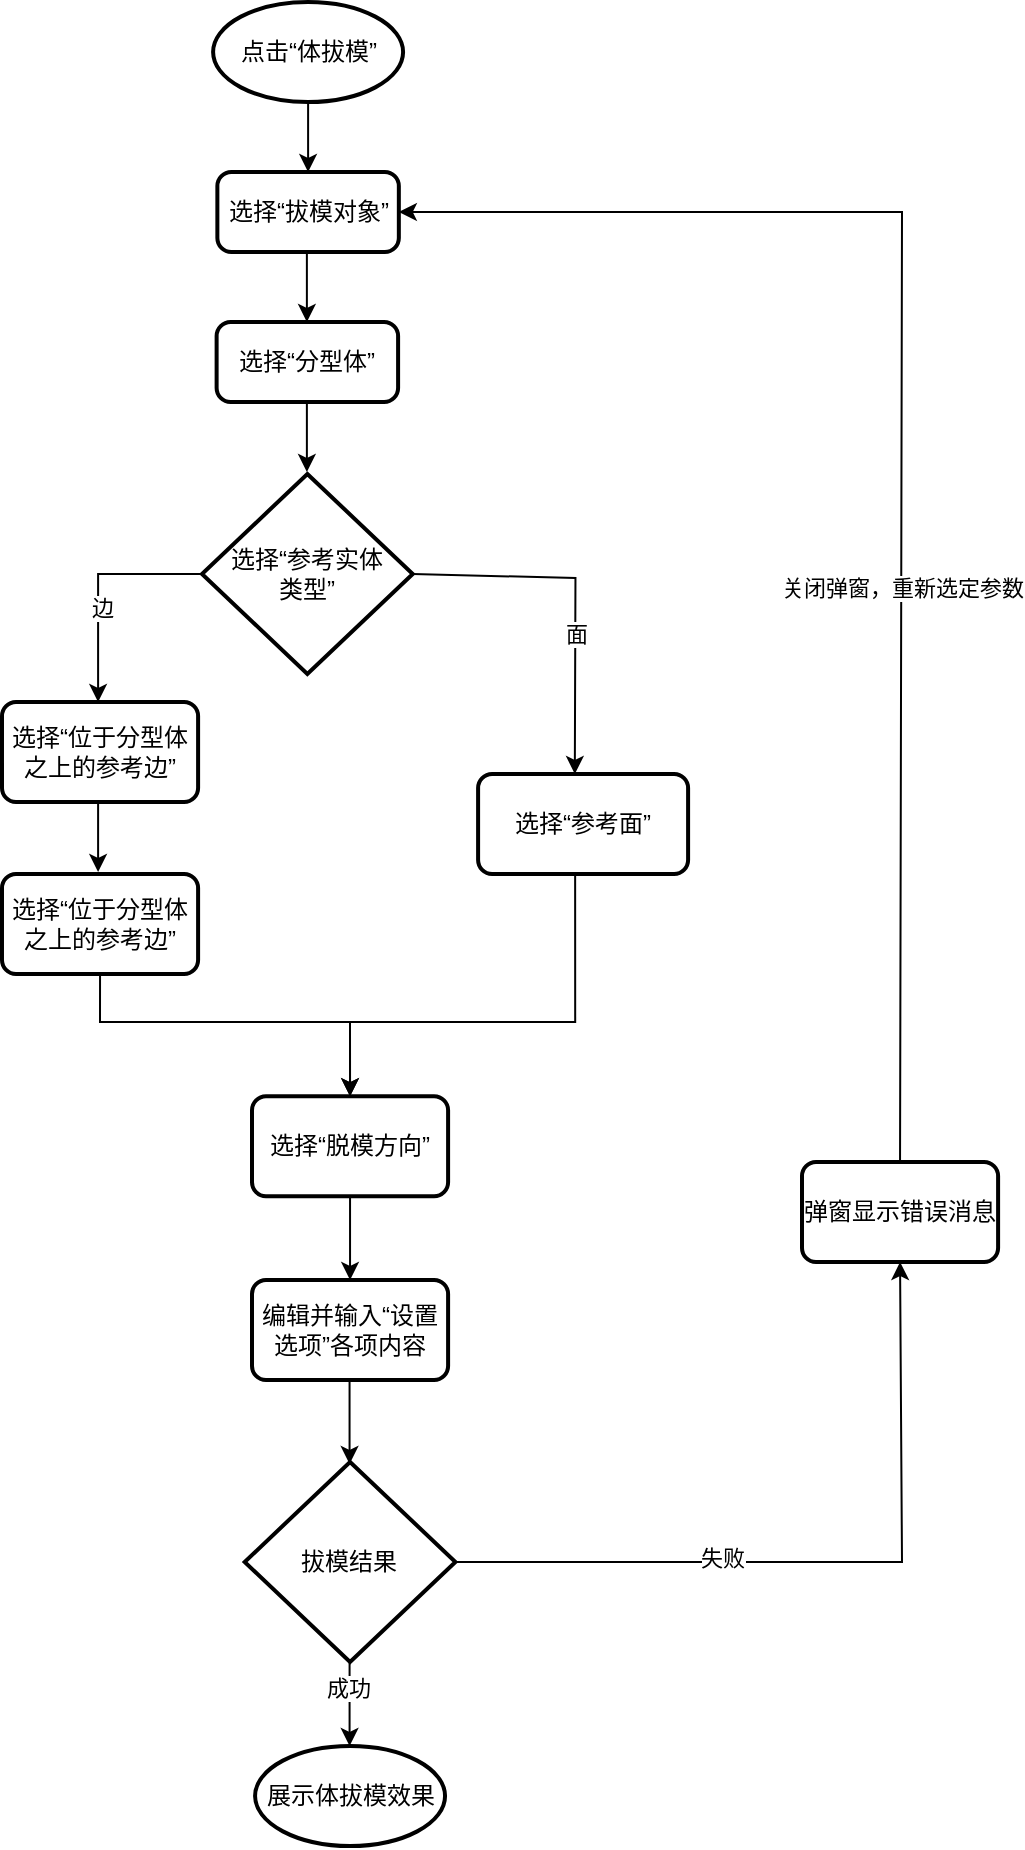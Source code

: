 <mxfile version="24.7.17">
  <diagram name="第 1 页" id="YMTtu6OVb8P07vDBpbzH">
    <mxGraphModel dx="1722" dy="951" grid="1" gridSize="10" guides="1" tooltips="1" connect="1" arrows="1" fold="1" page="1" pageScale="1" pageWidth="827" pageHeight="1169" math="0" shadow="0">
      <root>
        <mxCell id="0" />
        <mxCell id="1" parent="0" />
        <mxCell id="4GeJjRAJmCebwMetrkeh-1" value="点击“体拔模”" style="strokeWidth=2;html=1;shape=mxgraph.flowchart.start_1;whiteSpace=wrap;" vertex="1" parent="1">
          <mxGeometry x="285.55" y="110" width="95" height="50" as="geometry" />
        </mxCell>
        <mxCell id="4GeJjRAJmCebwMetrkeh-2" value="选择“拔模对象”" style="rounded=1;whiteSpace=wrap;html=1;absoluteArcSize=1;arcSize=14;strokeWidth=2;" vertex="1" parent="1">
          <mxGeometry x="287.68" y="195" width="90.74" height="40" as="geometry" />
        </mxCell>
        <mxCell id="4GeJjRAJmCebwMetrkeh-3" value="选择“分型体”" style="rounded=1;whiteSpace=wrap;html=1;absoluteArcSize=1;arcSize=14;strokeWidth=2;" vertex="1" parent="1">
          <mxGeometry x="287.31" y="270" width="90.74" height="40" as="geometry" />
        </mxCell>
        <mxCell id="4GeJjRAJmCebwMetrkeh-4" value="选择“位于分型体之上的参考边”" style="rounded=1;whiteSpace=wrap;html=1;absoluteArcSize=1;arcSize=14;strokeWidth=2;" vertex="1" parent="1">
          <mxGeometry x="180" y="460" width="98.05" height="50" as="geometry" />
        </mxCell>
        <mxCell id="4GeJjRAJmCebwMetrkeh-5" style="edgeStyle=orthogonalEdgeStyle;rounded=0;orthogonalLoop=1;jettySize=auto;html=1;exitX=0.5;exitY=1;exitDx=0;exitDy=0;entryX=0.5;entryY=0;entryDx=0;entryDy=0;" edge="1" parent="1" target="4GeJjRAJmCebwMetrkeh-18">
          <mxGeometry relative="1" as="geometry">
            <mxPoint x="466.57" y="546" as="sourcePoint" />
            <mxPoint x="368.045" y="657.12" as="targetPoint" />
            <Array as="points">
              <mxPoint x="466.05" y="620" />
              <mxPoint x="354.05" y="620" />
            </Array>
          </mxGeometry>
        </mxCell>
        <mxCell id="4GeJjRAJmCebwMetrkeh-6" value="选择“参考面”" style="rounded=1;whiteSpace=wrap;html=1;absoluteArcSize=1;arcSize=14;strokeWidth=2;" vertex="1" parent="1">
          <mxGeometry x="418.05" y="496" width="105" height="50" as="geometry" />
        </mxCell>
        <mxCell id="4GeJjRAJmCebwMetrkeh-7" value="" style="endArrow=classic;html=1;rounded=0;exitX=0.5;exitY=1;exitDx=0;exitDy=0;exitPerimeter=0;entryX=0.5;entryY=0;entryDx=0;entryDy=0;" edge="1" parent="1" source="4GeJjRAJmCebwMetrkeh-1" target="4GeJjRAJmCebwMetrkeh-2">
          <mxGeometry width="50" height="50" relative="1" as="geometry">
            <mxPoint x="98.05" y="260" as="sourcePoint" />
            <mxPoint x="148.05" y="210" as="targetPoint" />
          </mxGeometry>
        </mxCell>
        <mxCell id="4GeJjRAJmCebwMetrkeh-8" value="" style="endArrow=classic;html=1;rounded=0;exitX=0.5;exitY=1;exitDx=0;exitDy=0;exitPerimeter=0;entryX=0.5;entryY=0;entryDx=0;entryDy=0;" edge="1" parent="1">
          <mxGeometry width="50" height="50" relative="1" as="geometry">
            <mxPoint x="332.44" y="235" as="sourcePoint" />
            <mxPoint x="332.44" y="270" as="targetPoint" />
          </mxGeometry>
        </mxCell>
        <mxCell id="4GeJjRAJmCebwMetrkeh-9" value="&lt;div&gt;&lt;span style=&quot;background-color: initial;&quot;&gt;选择“参考实体&lt;/span&gt;&lt;br&gt;&lt;/div&gt;&lt;div&gt;类型”&lt;/div&gt;" style="strokeWidth=2;html=1;shape=mxgraph.flowchart.decision;whiteSpace=wrap;" vertex="1" parent="1">
          <mxGeometry x="280" y="346" width="105.37" height="100" as="geometry" />
        </mxCell>
        <mxCell id="4GeJjRAJmCebwMetrkeh-10" value="" style="endArrow=classic;html=1;rounded=0;exitX=0.5;exitY=1;exitDx=0;exitDy=0;exitPerimeter=0;entryX=0.5;entryY=0;entryDx=0;entryDy=0;" edge="1" parent="1">
          <mxGeometry width="50" height="50" relative="1" as="geometry">
            <mxPoint x="332.44" y="310" as="sourcePoint" />
            <mxPoint x="332.44" y="345" as="targetPoint" />
          </mxGeometry>
        </mxCell>
        <mxCell id="4GeJjRAJmCebwMetrkeh-11" value="" style="endArrow=classic;html=1;rounded=0;exitX=0;exitY=0.5;exitDx=0;exitDy=0;exitPerimeter=0;" edge="1" parent="1" source="4GeJjRAJmCebwMetrkeh-9">
          <mxGeometry width="50" height="50" relative="1" as="geometry">
            <mxPoint x="271.05" y="400" as="sourcePoint" />
            <mxPoint x="228.05" y="460" as="targetPoint" />
            <Array as="points">
              <mxPoint x="228.05" y="396" />
              <mxPoint x="228.05" y="460" />
            </Array>
          </mxGeometry>
        </mxCell>
        <mxCell id="4GeJjRAJmCebwMetrkeh-12" value="边" style="edgeLabel;html=1;align=center;verticalAlign=middle;resizable=0;points=[];" vertex="1" connectable="0" parent="4GeJjRAJmCebwMetrkeh-11">
          <mxGeometry x="0.194" y="2" relative="1" as="geometry">
            <mxPoint as="offset" />
          </mxGeometry>
        </mxCell>
        <mxCell id="4GeJjRAJmCebwMetrkeh-13" value="" style="endArrow=classic;html=1;rounded=0;exitX=1;exitY=0.5;exitDx=0;exitDy=0;exitPerimeter=0;" edge="1" parent="1" source="4GeJjRAJmCebwMetrkeh-9">
          <mxGeometry width="50" height="50" relative="1" as="geometry">
            <mxPoint x="388.05" y="400" as="sourcePoint" />
            <mxPoint x="466.41" y="496" as="targetPoint" />
            <Array as="points">
              <mxPoint x="466.73" y="398" />
              <mxPoint x="466.41" y="496" />
            </Array>
          </mxGeometry>
        </mxCell>
        <mxCell id="4GeJjRAJmCebwMetrkeh-14" value="面" style="edgeLabel;html=1;align=center;verticalAlign=middle;resizable=0;points=[];" vertex="1" connectable="0" parent="4GeJjRAJmCebwMetrkeh-13">
          <mxGeometry x="0.213" relative="1" as="geometry">
            <mxPoint as="offset" />
          </mxGeometry>
        </mxCell>
        <mxCell id="4GeJjRAJmCebwMetrkeh-15" style="edgeStyle=orthogonalEdgeStyle;rounded=0;orthogonalLoop=1;jettySize=auto;html=1;exitX=0.5;exitY=1;exitDx=0;exitDy=0;entryX=0.5;entryY=0;entryDx=0;entryDy=0;" edge="1" parent="1" source="4GeJjRAJmCebwMetrkeh-16" target="4GeJjRAJmCebwMetrkeh-18">
          <mxGeometry relative="1" as="geometry">
            <Array as="points">
              <mxPoint x="229" y="620" />
              <mxPoint x="354" y="620" />
            </Array>
          </mxGeometry>
        </mxCell>
        <mxCell id="4GeJjRAJmCebwMetrkeh-16" value="选择“位于分型体之上的参考边”" style="rounded=1;whiteSpace=wrap;html=1;absoluteArcSize=1;arcSize=14;strokeWidth=2;" vertex="1" parent="1">
          <mxGeometry x="180" y="546" width="98.05" height="50" as="geometry" />
        </mxCell>
        <mxCell id="4GeJjRAJmCebwMetrkeh-17" value="" style="endArrow=classic;html=1;rounded=0;exitX=0.5;exitY=1;exitDx=0;exitDy=0;exitPerimeter=0;entryX=0.5;entryY=0;entryDx=0;entryDy=0;" edge="1" parent="1">
          <mxGeometry width="50" height="50" relative="1" as="geometry">
            <mxPoint x="228.05" y="510" as="sourcePoint" />
            <mxPoint x="228.05" y="545" as="targetPoint" />
          </mxGeometry>
        </mxCell>
        <mxCell id="4GeJjRAJmCebwMetrkeh-18" value="选择“脱模方向”" style="rounded=1;whiteSpace=wrap;html=1;absoluteArcSize=1;arcSize=14;strokeWidth=2;" vertex="1" parent="1">
          <mxGeometry x="305" y="657.12" width="98.05" height="50" as="geometry" />
        </mxCell>
        <mxCell id="4GeJjRAJmCebwMetrkeh-19" value="编辑并输入“设置选项”各项内容" style="rounded=1;whiteSpace=wrap;html=1;absoluteArcSize=1;arcSize=14;strokeWidth=2;" vertex="1" parent="1">
          <mxGeometry x="305" y="749" width="98.05" height="50" as="geometry" />
        </mxCell>
        <mxCell id="4GeJjRAJmCebwMetrkeh-20" value="" style="endArrow=classic;html=1;rounded=0;exitX=0.5;exitY=1;exitDx=0;exitDy=0;entryX=0.5;entryY=0;entryDx=0;entryDy=0;" edge="1" parent="1" source="4GeJjRAJmCebwMetrkeh-18" target="4GeJjRAJmCebwMetrkeh-19">
          <mxGeometry width="50" height="50" relative="1" as="geometry">
            <mxPoint x="390" y="820" as="sourcePoint" />
            <mxPoint x="440" y="770" as="targetPoint" />
          </mxGeometry>
        </mxCell>
        <mxCell id="4GeJjRAJmCebwMetrkeh-21" value="展示体拔模效果" style="strokeWidth=2;html=1;shape=mxgraph.flowchart.start_1;whiteSpace=wrap;" vertex="1" parent="1">
          <mxGeometry x="306.53" y="982" width="95" height="50" as="geometry" />
        </mxCell>
        <mxCell id="4GeJjRAJmCebwMetrkeh-22" value="" style="endArrow=classic;html=1;rounded=0;exitX=0.5;exitY=1;exitDx=0;exitDy=0;entryX=0.5;entryY=0;entryDx=0;entryDy=0;" edge="1" parent="1">
          <mxGeometry width="50" height="50" relative="1" as="geometry">
            <mxPoint x="353.79" y="940" as="sourcePoint" />
            <mxPoint x="353.79" y="982" as="targetPoint" />
          </mxGeometry>
        </mxCell>
        <mxCell id="4GeJjRAJmCebwMetrkeh-23" value="成功" style="edgeLabel;html=1;align=center;verticalAlign=middle;resizable=0;points=[];" vertex="1" connectable="0" parent="4GeJjRAJmCebwMetrkeh-22">
          <mxGeometry x="-0.393" y="-1" relative="1" as="geometry">
            <mxPoint as="offset" />
          </mxGeometry>
        </mxCell>
        <mxCell id="4GeJjRAJmCebwMetrkeh-24" value="&lt;div&gt;拔模结果&lt;/div&gt;" style="strokeWidth=2;html=1;shape=mxgraph.flowchart.decision;whiteSpace=wrap;" vertex="1" parent="1">
          <mxGeometry x="301.34" y="840" width="105.37" height="100" as="geometry" />
        </mxCell>
        <mxCell id="4GeJjRAJmCebwMetrkeh-25" value="" style="endArrow=classic;html=1;rounded=0;exitX=0.5;exitY=1;exitDx=0;exitDy=0;entryX=0.5;entryY=0;entryDx=0;entryDy=0;" edge="1" parent="1">
          <mxGeometry width="50" height="50" relative="1" as="geometry">
            <mxPoint x="353.78" y="799" as="sourcePoint" />
            <mxPoint x="353.78" y="841" as="targetPoint" />
          </mxGeometry>
        </mxCell>
        <mxCell id="4GeJjRAJmCebwMetrkeh-26" value="弹窗显示错误消息" style="rounded=1;whiteSpace=wrap;html=1;absoluteArcSize=1;arcSize=14;strokeWidth=2;" vertex="1" parent="1">
          <mxGeometry x="580" y="690" width="98.05" height="50" as="geometry" />
        </mxCell>
        <mxCell id="4GeJjRAJmCebwMetrkeh-27" value="" style="endArrow=classic;html=1;rounded=0;exitX=1;exitY=0.5;exitDx=0;exitDy=0;exitPerimeter=0;entryX=0.5;entryY=1;entryDx=0;entryDy=0;" edge="1" parent="1" source="4GeJjRAJmCebwMetrkeh-24" target="4GeJjRAJmCebwMetrkeh-26">
          <mxGeometry width="50" height="50" relative="1" as="geometry">
            <mxPoint x="390" y="820" as="sourcePoint" />
            <mxPoint x="440" y="770" as="targetPoint" />
            <Array as="points">
              <mxPoint x="630" y="890" />
            </Array>
          </mxGeometry>
        </mxCell>
        <mxCell id="4GeJjRAJmCebwMetrkeh-28" value="失败" style="edgeLabel;html=1;align=center;verticalAlign=middle;resizable=0;points=[];" vertex="1" connectable="0" parent="4GeJjRAJmCebwMetrkeh-27">
          <mxGeometry x="-0.287" y="2" relative="1" as="geometry">
            <mxPoint as="offset" />
          </mxGeometry>
        </mxCell>
        <mxCell id="4GeJjRAJmCebwMetrkeh-29" value="" style="endArrow=classic;html=1;rounded=0;exitX=0.5;exitY=0;exitDx=0;exitDy=0;entryX=1;entryY=0.5;entryDx=0;entryDy=0;" edge="1" parent="1" source="4GeJjRAJmCebwMetrkeh-26" target="4GeJjRAJmCebwMetrkeh-2">
          <mxGeometry width="50" height="50" relative="1" as="geometry">
            <mxPoint x="390" y="770" as="sourcePoint" />
            <mxPoint x="540" y="470" as="targetPoint" />
            <Array as="points">
              <mxPoint x="630" y="215" />
            </Array>
          </mxGeometry>
        </mxCell>
        <mxCell id="4GeJjRAJmCebwMetrkeh-30" value="关闭弹窗，重新选定参数" style="edgeLabel;html=1;align=center;verticalAlign=middle;resizable=0;points=[];" vertex="1" connectable="0" parent="4GeJjRAJmCebwMetrkeh-29">
          <mxGeometry x="-0.209" relative="1" as="geometry">
            <mxPoint as="offset" />
          </mxGeometry>
        </mxCell>
      </root>
    </mxGraphModel>
  </diagram>
</mxfile>
